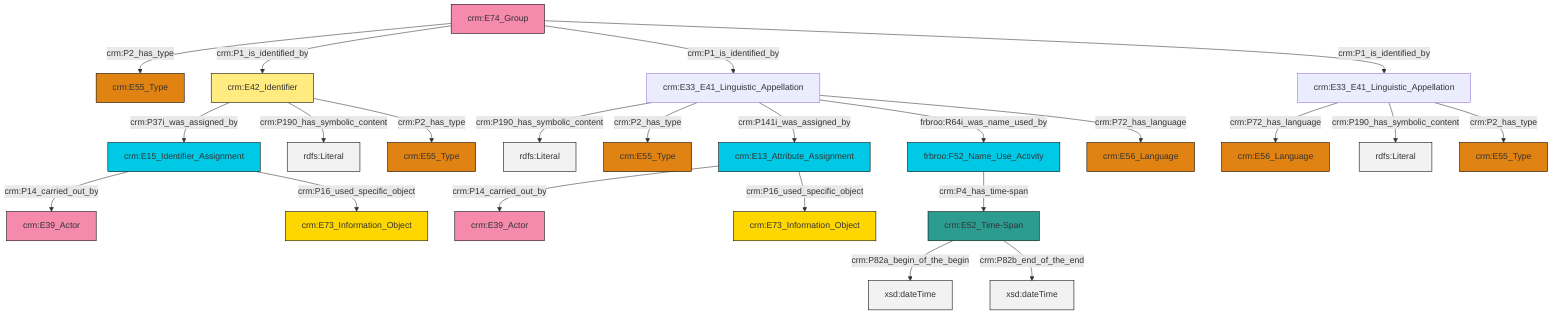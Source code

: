 graph TD
classDef Literal fill:#f2f2f2,stroke:#000000;
classDef CRM_Entity fill:#FFFFFF,stroke:#000000;
classDef Temporal_Entity fill:#00C9E6, stroke:#000000;
classDef Type fill:#E18312, stroke:#000000;
classDef Time-Span fill:#2C9C91, stroke:#000000;
classDef Appellation fill:#FFEB7F, stroke:#000000;
classDef Place fill:#008836, stroke:#000000;
classDef Persistent_Item fill:#B266B2, stroke:#000000;
classDef Conceptual_Object fill:#FFD700, stroke:#000000;
classDef Physical_Thing fill:#D2B48C, stroke:#000000;
classDef Actor fill:#f58aad, stroke:#000000;
classDef PC_Classes fill:#4ce600, stroke:#000000;
classDef Multi fill:#cccccc,stroke:#000000;

2["crm:E74_Group"]:::Actor -->|crm:P2_has_type| 3["crm:E55_Type"]:::Type
6["crm:E13_Attribute_Assignment"]:::Temporal_Entity -->|crm:P14_carried_out_by| 7["crm:E39_Actor"]:::Actor
8["crm:E33_E41_Linguistic_Appellation"]:::Default -->|crm:P72_has_language| 9["crm:E56_Language"]:::Type
10["crm:E15_Identifier_Assignment"]:::Temporal_Entity -->|crm:P14_carried_out_by| 11["crm:E39_Actor"]:::Actor
8["crm:E33_E41_Linguistic_Appellation"]:::Default -->|crm:P190_has_symbolic_content| 12[rdfs:Literal]:::Literal
6["crm:E13_Attribute_Assignment"]:::Temporal_Entity -->|crm:P16_used_specific_object| 15["crm:E73_Information_Object"]:::Conceptual_Object
16["crm:E33_E41_Linguistic_Appellation"]:::Default -->|crm:P190_has_symbolic_content| 17[rdfs:Literal]:::Literal
16["crm:E33_E41_Linguistic_Appellation"]:::Default -->|crm:P2_has_type| 4["crm:E55_Type"]:::Type
8["crm:E33_E41_Linguistic_Appellation"]:::Default -->|crm:P2_has_type| 13["crm:E55_Type"]:::Type
16["crm:E33_E41_Linguistic_Appellation"]:::Default -->|crm:P141i_was_assigned_by| 6["crm:E13_Attribute_Assignment"]:::Temporal_Entity
27["crm:E52_Time-Span"]:::Time-Span -->|crm:P82a_begin_of_the_begin| 28[xsd:dateTime]:::Literal
16["crm:E33_E41_Linguistic_Appellation"]:::Default -->|frbroo:R64i_was_name_used_by| 30["frbroo:F52_Name_Use_Activity"]:::Temporal_Entity
2["crm:E74_Group"]:::Actor -->|crm:P1_is_identified_by| 19["crm:E42_Identifier"]:::Appellation
30["frbroo:F52_Name_Use_Activity"]:::Temporal_Entity -->|crm:P4_has_time-span| 27["crm:E52_Time-Span"]:::Time-Span
16["crm:E33_E41_Linguistic_Appellation"]:::Default -->|crm:P72_has_language| 21["crm:E56_Language"]:::Type
19["crm:E42_Identifier"]:::Appellation -->|crm:P37i_was_assigned_by| 10["crm:E15_Identifier_Assignment"]:::Temporal_Entity
27["crm:E52_Time-Span"]:::Time-Span -->|crm:P82b_end_of_the_end| 36[xsd:dateTime]:::Literal
19["crm:E42_Identifier"]:::Appellation -->|crm:P190_has_symbolic_content| 38[rdfs:Literal]:::Literal
2["crm:E74_Group"]:::Actor -->|crm:P1_is_identified_by| 16["crm:E33_E41_Linguistic_Appellation"]:::Default
19["crm:E42_Identifier"]:::Appellation -->|crm:P2_has_type| 0["crm:E55_Type"]:::Type
10["crm:E15_Identifier_Assignment"]:::Temporal_Entity -->|crm:P16_used_specific_object| 34["crm:E73_Information_Object"]:::Conceptual_Object
2["crm:E74_Group"]:::Actor -->|crm:P1_is_identified_by| 8["crm:E33_E41_Linguistic_Appellation"]:::Default